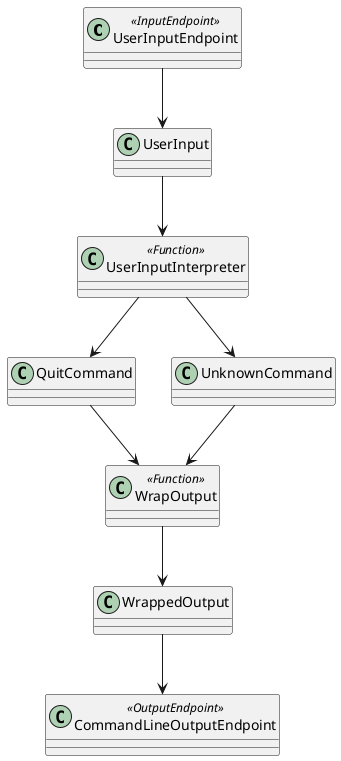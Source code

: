 @startuml
'class 用户注册界面 {
'}
'class 输出类型 {
'    HttpUserRegisterReq
'}
'
'class UserRegInputTrans
'class 输入类型 {
'    HttpUserRegisterReq
'}
'class UserRegInputTrans_输出
'
'用户注册界面 -> 输出类型
'输出类型 .r.> 输入类型
'输入类型 -> UserRegInputTrans
'UserRegInputTrans -> UserRegInputTrans_输出
'
'class ID生成器 {
'}
'class ID生成器_输入类型 {
'    ID类型
'}
'class ID生成器_输出类型 {
'    ID
'}
'ID生成器_输入类型 -> ID生成器
'ID生成器 -> ID生成器_输出类型
'
'class 用户注册 {
'}
'class 用户注册_输入_ID
'class 用户注册_输入_UserRegInputTrans_输出
'用户注册_输入_ID --> 用户注册
'用户注册_输入_UserRegInputTrans_输出 -> 用户注册
'UserRegInputTrans_输出 .> 用户注册_输入_UserRegInputTrans_输出
'ID生成器_输出类型 ..> 用户注册_输入_ID
class UserInputEndpoint <<InputEndpoint>>
class UserInputInterpreter <<Function>>
class WrapOutput <<Function>>
class CommandLineOutputEndpoint <<OutputEndpoint>>

UserInputEndpoint --> UserInput
UserInput --> UserInputInterpreter
UserInputInterpreter --> QuitCommand
UserInputInterpreter --> UnknownCommand
UnknownCommand --> WrapOutput
QuitCommand --> WrapOutput
WrapOutput --> WrappedOutput
WrappedOutput --> CommandLineOutputEndpoint
@enduml